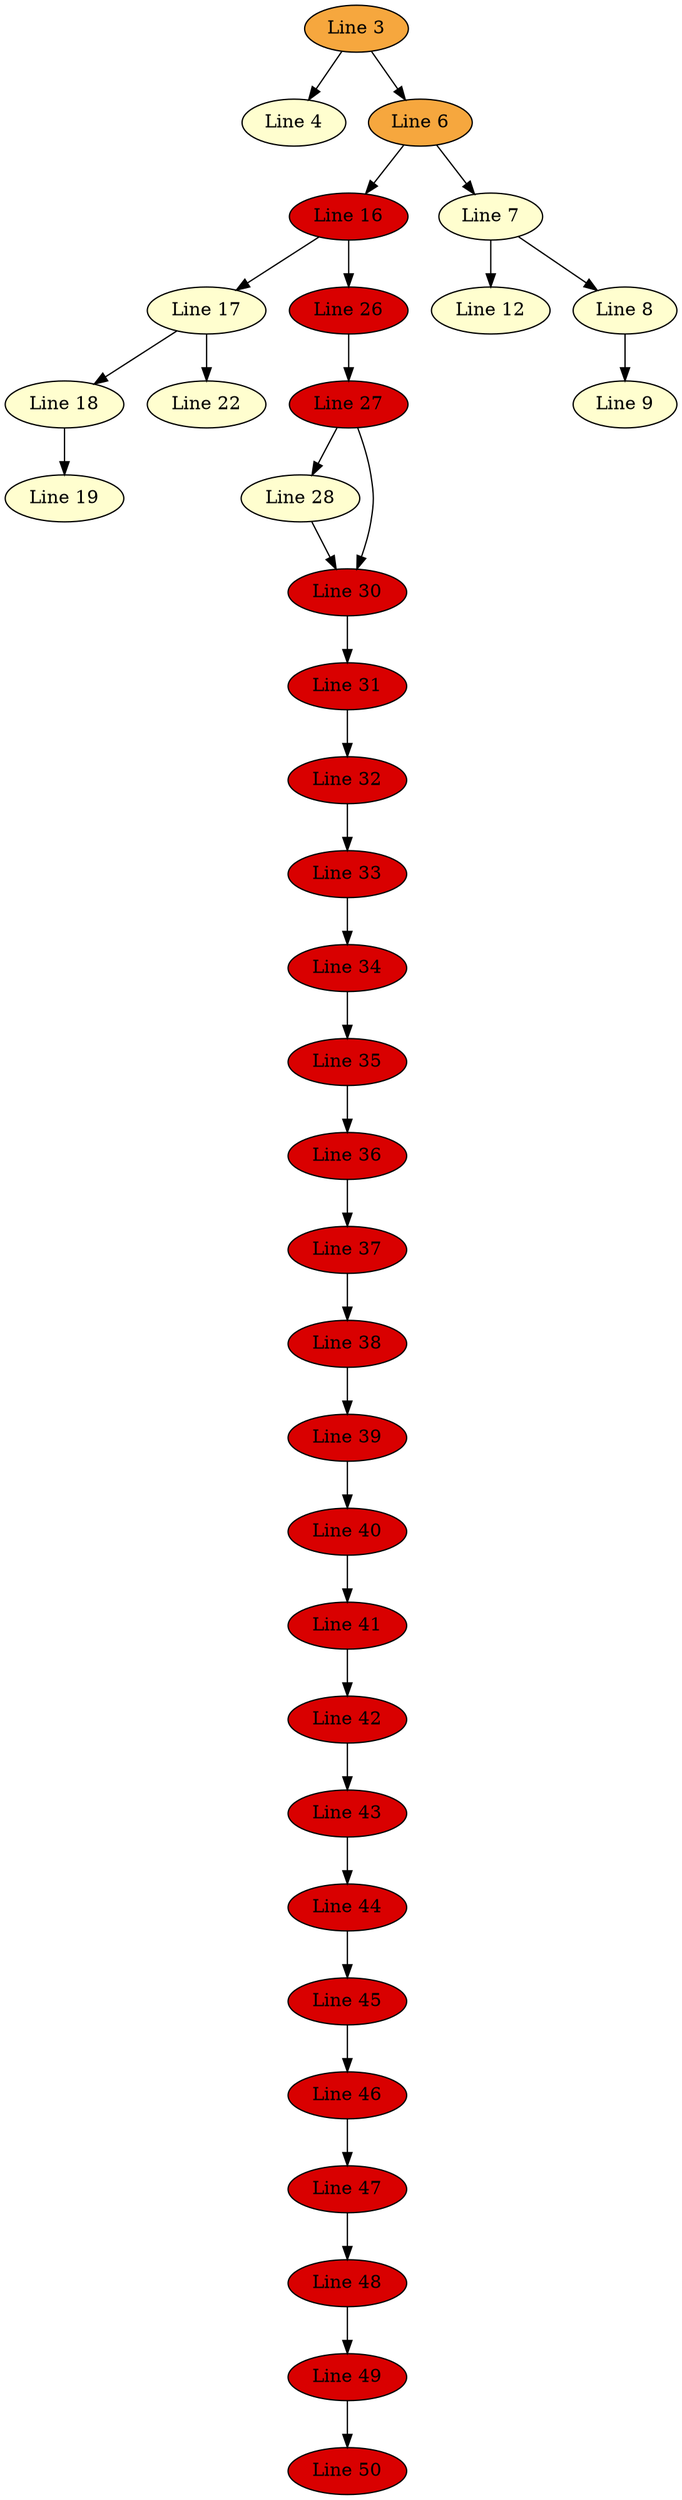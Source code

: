 strict digraph {
Line12[label="Line 12", shape=ellipse, style=filled, fillcolor="#fffecf"];
Line16[label="Line 16", shape=ellipse, style=filled, fillcolor="#d90000"];
Line17[label="Line 17", shape=ellipse, style=filled, fillcolor="#fffecf"];
Line18[label="Line 18", shape=ellipse, style=filled, fillcolor="#fffecf"];
Line19[label="Line 19", shape=ellipse, style=filled, fillcolor="#fffecf"];
Line22[label="Line 22", shape=ellipse, style=filled, fillcolor="#fffecf"];
Line26[label="Line 26", shape=ellipse, style=filled, fillcolor="#d90000"];
Line27[label="Line 27", shape=ellipse, style=filled, fillcolor="#d90000"];
Line28[label="Line 28", shape=ellipse, style=filled, fillcolor="#fffecf"];
Line30[label="Line 30", shape=ellipse, style=filled, fillcolor="#d90000"];
Line31[label="Line 31", shape=ellipse, style=filled, fillcolor="#d90000"];
Line32[label="Line 32", shape=ellipse, style=filled, fillcolor="#d90000"];
Line33[label="Line 33", shape=ellipse, style=filled, fillcolor="#d90000"];
Line34[label="Line 34", shape=ellipse, style=filled, fillcolor="#d90000"];
Line35[label="Line 35", shape=ellipse, style=filled, fillcolor="#d90000"];
Line36[label="Line 36", shape=ellipse, style=filled, fillcolor="#d90000"];
Line37[label="Line 37", shape=ellipse, style=filled, fillcolor="#d90000"];
Line38[label="Line 38", shape=ellipse, style=filled, fillcolor="#d90000"];
Line39[label="Line 39", shape=ellipse, style=filled, fillcolor="#d90000"];
Line3[label="Line 3", shape=ellipse, style=filled, fillcolor="#f6a73e"];
Line40[label="Line 40", shape=ellipse, style=filled, fillcolor="#d90000"];
Line41[label="Line 41", shape=ellipse, style=filled, fillcolor="#d90000"];
Line42[label="Line 42", shape=ellipse, style=filled, fillcolor="#d90000"];
Line43[label="Line 43", shape=ellipse, style=filled, fillcolor="#d90000"];
Line44[label="Line 44", shape=ellipse, style=filled, fillcolor="#d90000"];
Line45[label="Line 45", shape=ellipse, style=filled, fillcolor="#d90000"];
Line46[label="Line 46", shape=ellipse, style=filled, fillcolor="#d90000"];
Line47[label="Line 47", shape=ellipse, style=filled, fillcolor="#d90000"];
Line48[label="Line 48", shape=ellipse, style=filled, fillcolor="#d90000"];
Line49[label="Line 49", shape=ellipse, style=filled, fillcolor="#d90000"];
Line4[label="Line 4", shape=ellipse, style=filled, fillcolor="#fffecf"];
Line50[label="Line 50", shape=ellipse, style=filled, fillcolor="#d90000"];
Line6[label="Line 6", shape=ellipse, style=filled, fillcolor="#f6a73e"];
Line7[label="Line 7", shape=ellipse, style=filled, fillcolor="#fffecf"];
Line8[label="Line 8", shape=ellipse, style=filled, fillcolor="#fffecf"];
Line9[label="Line 9", shape=ellipse, style=filled, fillcolor="#fffecf"];
"Line3" -> "Line4";
"Line3" -> "Line6";
"Line6" -> "Line7";
"Line6" -> "Line16";
"Line7" -> "Line8";
"Line7" -> "Line12";
"Line8" -> "Line9";
"Line16" -> "Line17";
"Line16" -> "Line26";
"Line17" -> "Line18";
"Line17" -> "Line22";
"Line18" -> "Line19";
"Line26" -> "Line27";
"Line27" -> "Line28";
"Line27" -> "Line30";
"Line28" -> "Line30";
"Line30" -> "Line31";
"Line31" -> "Line32";
"Line32" -> "Line33";
"Line33" -> "Line34";
"Line34" -> "Line35";
"Line35" -> "Line36";
"Line36" -> "Line37";
"Line37" -> "Line38";
"Line38" -> "Line39";
"Line39" -> "Line40";
"Line40" -> "Line41";
"Line41" -> "Line42";
"Line42" -> "Line43";
"Line43" -> "Line44";
"Line44" -> "Line45";
"Line45" -> "Line46";
"Line46" -> "Line47";
"Line47" -> "Line48";
"Line48" -> "Line49";
"Line49" -> "Line50";
}